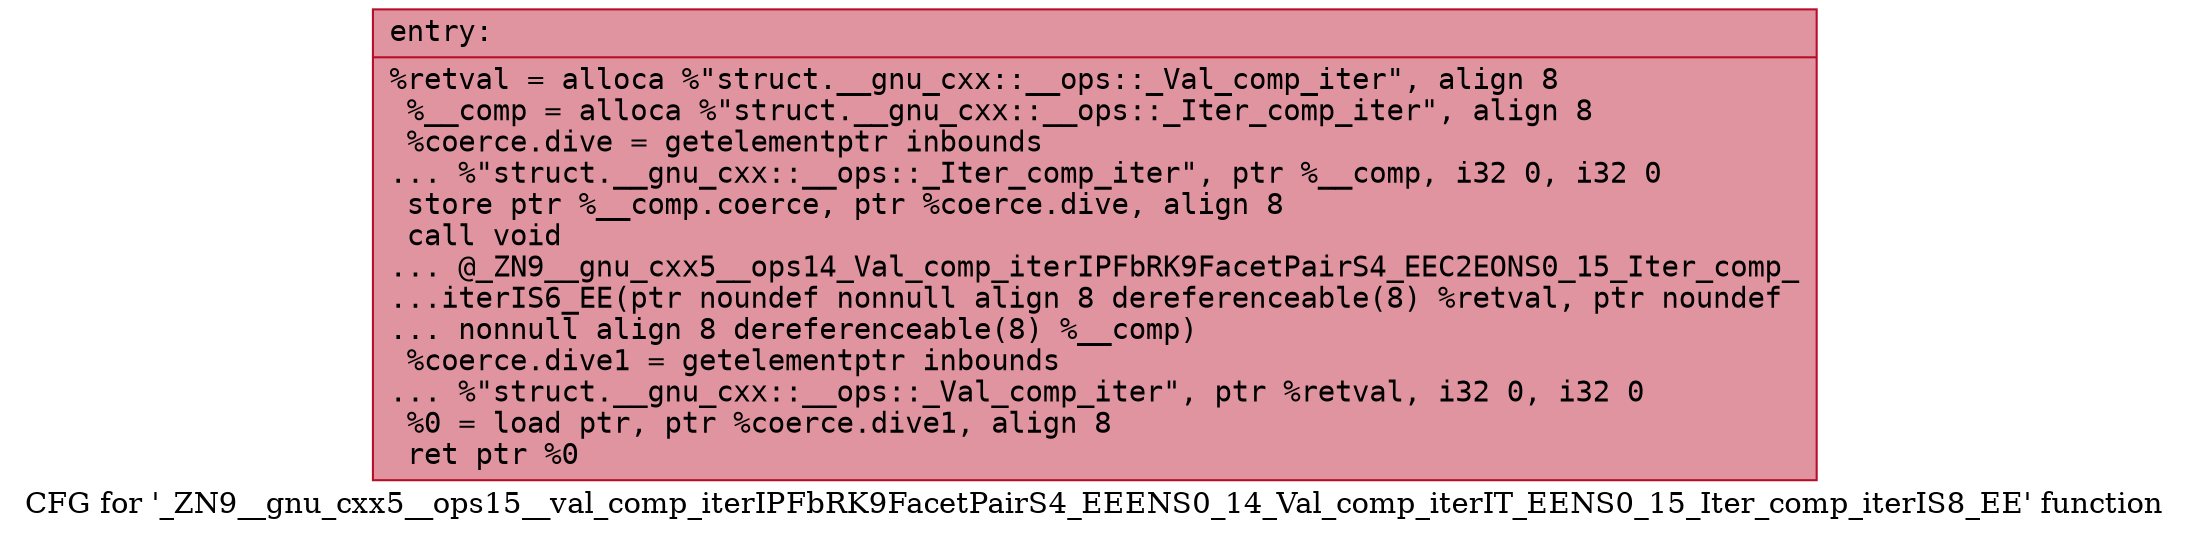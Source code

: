 digraph "CFG for '_ZN9__gnu_cxx5__ops15__val_comp_iterIPFbRK9FacetPairS4_EEENS0_14_Val_comp_iterIT_EENS0_15_Iter_comp_iterIS8_EE' function" {
	label="CFG for '_ZN9__gnu_cxx5__ops15__val_comp_iterIPFbRK9FacetPairS4_EEENS0_14_Val_comp_iterIT_EENS0_15_Iter_comp_iterIS8_EE' function";

	Node0x5606e01160c0 [shape=record,color="#b70d28ff", style=filled, fillcolor="#b70d2870" fontname="Courier",label="{entry:\l|  %retval = alloca %\"struct.__gnu_cxx::__ops::_Val_comp_iter\", align 8\l  %__comp = alloca %\"struct.__gnu_cxx::__ops::_Iter_comp_iter\", align 8\l  %coerce.dive = getelementptr inbounds\l... %\"struct.__gnu_cxx::__ops::_Iter_comp_iter\", ptr %__comp, i32 0, i32 0\l  store ptr %__comp.coerce, ptr %coerce.dive, align 8\l  call void\l... @_ZN9__gnu_cxx5__ops14_Val_comp_iterIPFbRK9FacetPairS4_EEC2EONS0_15_Iter_comp_\l...iterIS6_EE(ptr noundef nonnull align 8 dereferenceable(8) %retval, ptr noundef\l... nonnull align 8 dereferenceable(8) %__comp)\l  %coerce.dive1 = getelementptr inbounds\l... %\"struct.__gnu_cxx::__ops::_Val_comp_iter\", ptr %retval, i32 0, i32 0\l  %0 = load ptr, ptr %coerce.dive1, align 8\l  ret ptr %0\l}"];
}
